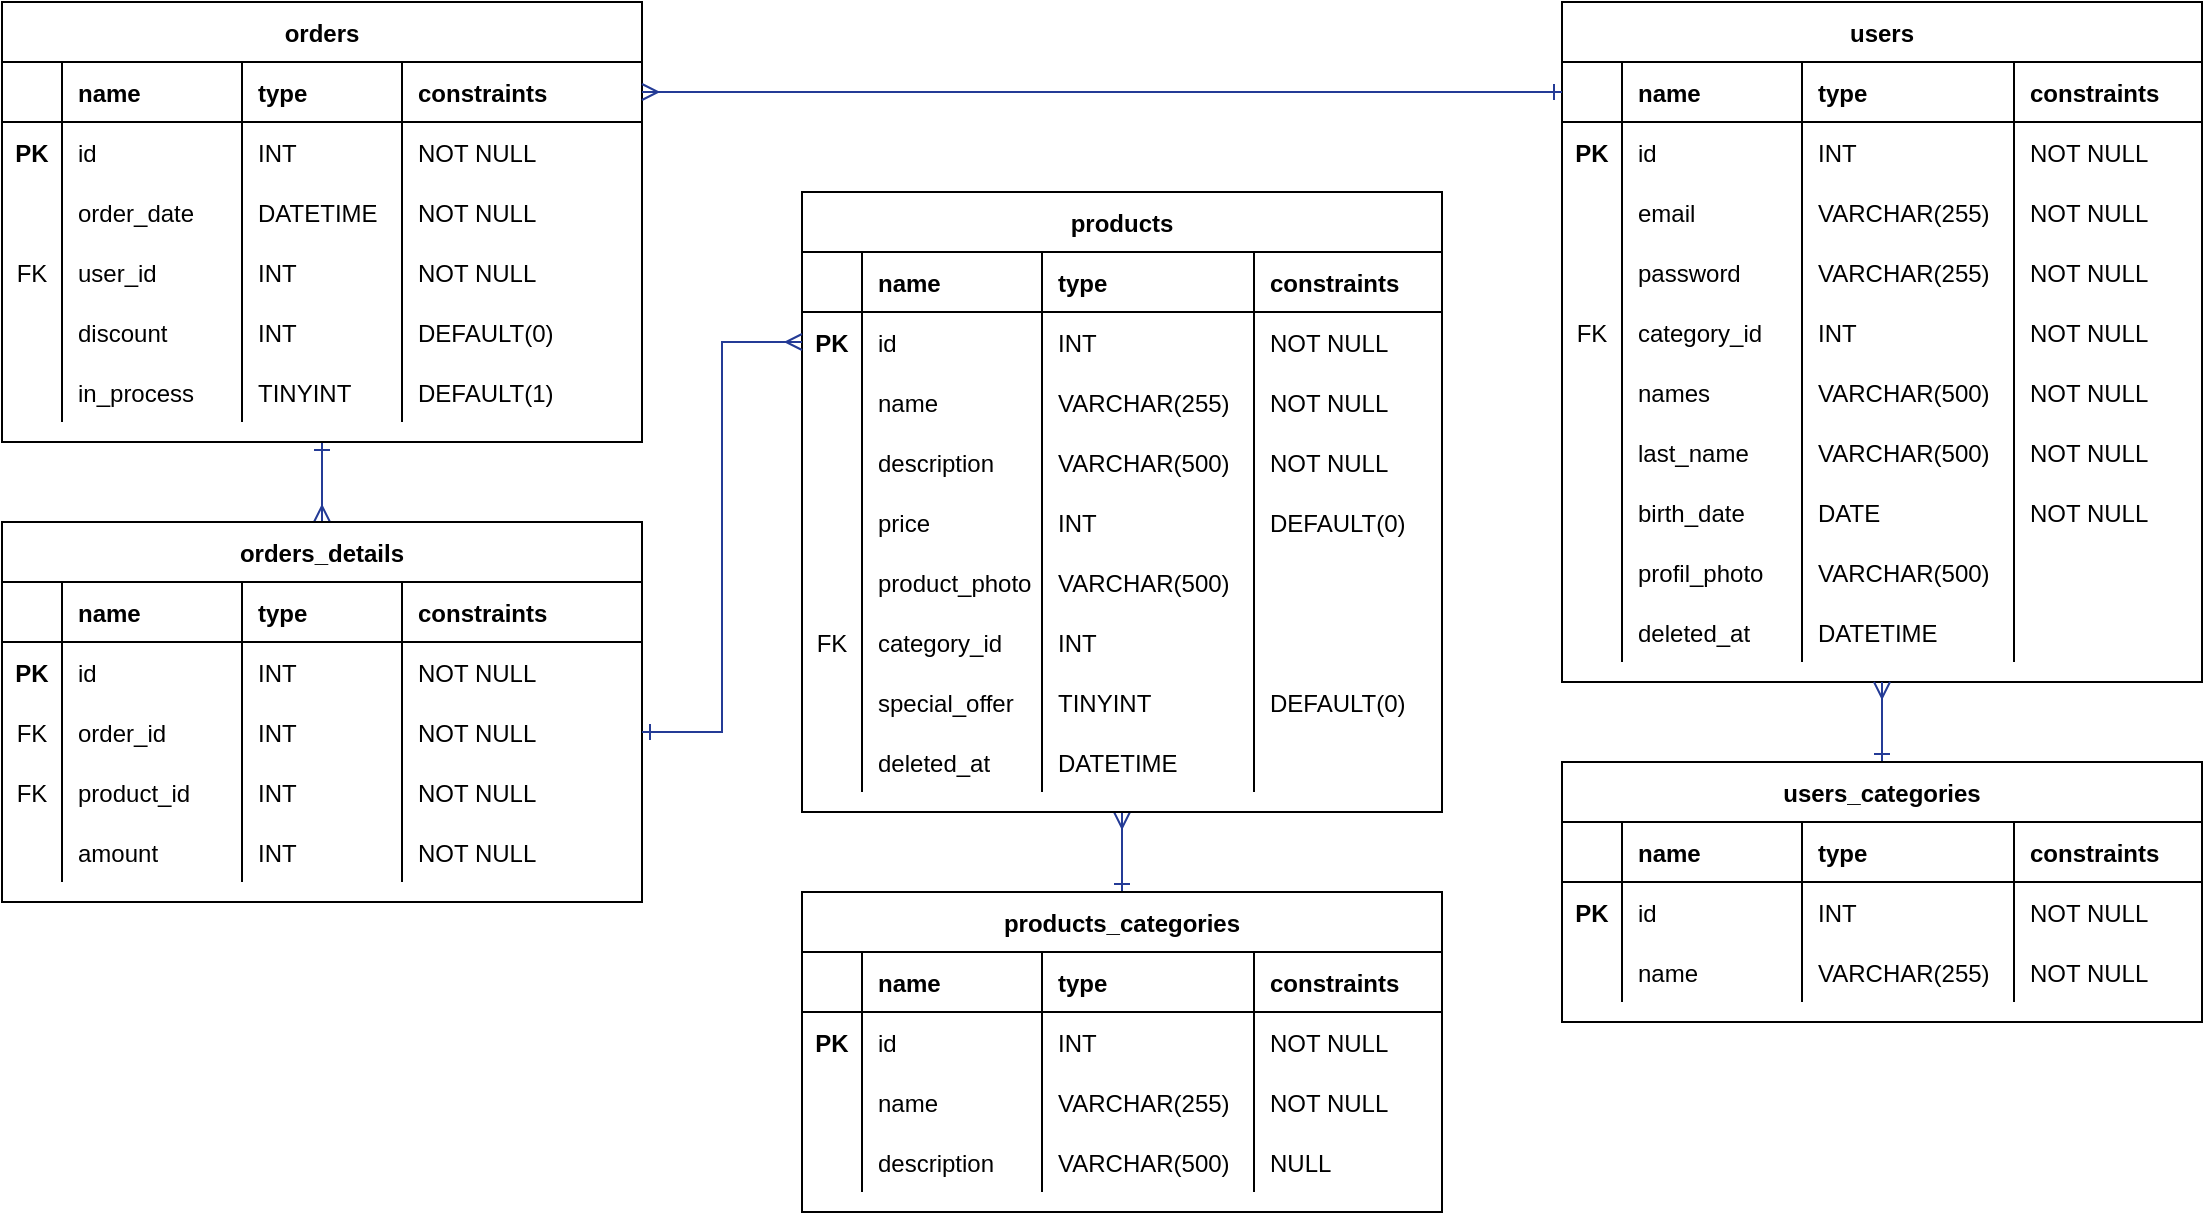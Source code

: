 <mxfile version="19.0.3" type="device"><diagram id="R2lEEEUBdFMjLlhIrx00" name="Page-1"><mxGraphModel dx="1038" dy="641" grid="1" gridSize="10" guides="1" tooltips="1" connect="1" arrows="1" fold="1" page="1" pageScale="1" pageWidth="1169" pageHeight="827" math="0" shadow="0" extFonts="Permanent Marker^https://fonts.googleapis.com/css?family=Permanent+Marker"><root><mxCell id="0"/><mxCell id="1" parent="0"/><mxCell id="c06CWA9HuTRUUM_Nnbg8-171" style="edgeStyle=orthogonalEdgeStyle;rounded=0;orthogonalLoop=1;jettySize=auto;html=1;entryX=0.5;entryY=0;entryDx=0;entryDy=0;startArrow=ERmany;startFill=0;endArrow=ERone;endFill=0;strokeColor=#243B96;" parent="1" source="C-vyLk0tnHw3VtMMgP7b-23" target="c06CWA9HuTRUUM_Nnbg8-70" edge="1"><mxGeometry relative="1" as="geometry"/></mxCell><mxCell id="C-vyLk0tnHw3VtMMgP7b-23" value="products" style="shape=table;startSize=30;container=1;collapsible=1;childLayout=tableLayout;fixedRows=1;rowLines=0;fontStyle=1;align=center;resizeLast=1;" parent="1" vertex="1"><mxGeometry x="434" y="185" width="320" height="310" as="geometry"/></mxCell><mxCell id="C-vyLk0tnHw3VtMMgP7b-24" value="" style="shape=partialRectangle;collapsible=0;dropTarget=0;pointerEvents=0;fillColor=none;points=[[0,0.5],[1,0.5]];portConstraint=eastwest;top=0;left=0;right=0;bottom=1;" parent="C-vyLk0tnHw3VtMMgP7b-23" vertex="1"><mxGeometry y="30" width="320" height="30" as="geometry"/></mxCell><mxCell id="C-vyLk0tnHw3VtMMgP7b-25" value="" style="shape=partialRectangle;overflow=hidden;connectable=0;fillColor=none;top=0;left=0;bottom=0;right=0;fontStyle=1;" parent="C-vyLk0tnHw3VtMMgP7b-24" vertex="1"><mxGeometry width="30" height="30" as="geometry"><mxRectangle width="30" height="30" as="alternateBounds"/></mxGeometry></mxCell><mxCell id="C-vyLk0tnHw3VtMMgP7b-26" value="name" style="shape=partialRectangle;overflow=hidden;connectable=0;fillColor=none;top=0;left=0;bottom=0;right=0;align=left;spacingLeft=6;fontStyle=1;" parent="C-vyLk0tnHw3VtMMgP7b-24" vertex="1"><mxGeometry x="30" width="90" height="30" as="geometry"><mxRectangle width="90" height="30" as="alternateBounds"/></mxGeometry></mxCell><mxCell id="c06CWA9HuTRUUM_Nnbg8-45" value="type" style="shape=partialRectangle;overflow=hidden;connectable=0;fillColor=none;top=0;left=0;bottom=0;right=0;align=left;spacingLeft=6;fontStyle=1;" parent="C-vyLk0tnHw3VtMMgP7b-24" vertex="1"><mxGeometry x="120" width="106" height="30" as="geometry"><mxRectangle width="106" height="30" as="alternateBounds"/></mxGeometry></mxCell><mxCell id="c06CWA9HuTRUUM_Nnbg8-61" value="constraints" style="shape=partialRectangle;overflow=hidden;connectable=0;fillColor=none;top=0;left=0;bottom=0;right=0;align=left;spacingLeft=6;fontStyle=1;" parent="C-vyLk0tnHw3VtMMgP7b-24" vertex="1"><mxGeometry x="226" width="94" height="30" as="geometry"><mxRectangle width="94" height="30" as="alternateBounds"/></mxGeometry></mxCell><mxCell id="c06CWA9HuTRUUM_Nnbg8-57" style="shape=partialRectangle;collapsible=0;dropTarget=0;pointerEvents=0;fillColor=none;points=[[0,0.5],[1,0.5]];portConstraint=eastwest;top=0;left=0;right=0;bottom=0;" parent="C-vyLk0tnHw3VtMMgP7b-23" vertex="1"><mxGeometry y="60" width="320" height="30" as="geometry"/></mxCell><mxCell id="c06CWA9HuTRUUM_Nnbg8-58" value="PK" style="shape=partialRectangle;overflow=hidden;connectable=0;fillColor=none;top=0;left=0;bottom=0;right=0;fontStyle=1" parent="c06CWA9HuTRUUM_Nnbg8-57" vertex="1"><mxGeometry width="30" height="30" as="geometry"><mxRectangle width="30" height="30" as="alternateBounds"/></mxGeometry></mxCell><mxCell id="c06CWA9HuTRUUM_Nnbg8-59" value="id" style="shape=partialRectangle;overflow=hidden;connectable=0;fillColor=none;top=0;left=0;bottom=0;right=0;align=left;spacingLeft=6;" parent="c06CWA9HuTRUUM_Nnbg8-57" vertex="1"><mxGeometry x="30" width="90" height="30" as="geometry"><mxRectangle width="90" height="30" as="alternateBounds"/></mxGeometry></mxCell><mxCell id="c06CWA9HuTRUUM_Nnbg8-60" value="INT" style="shape=partialRectangle;overflow=hidden;connectable=0;fillColor=none;top=0;left=0;bottom=0;right=0;align=left;spacingLeft=6;" parent="c06CWA9HuTRUUM_Nnbg8-57" vertex="1"><mxGeometry x="120" width="106" height="30" as="geometry"><mxRectangle width="106" height="30" as="alternateBounds"/></mxGeometry></mxCell><mxCell id="c06CWA9HuTRUUM_Nnbg8-62" value="NOT NULL" style="shape=partialRectangle;overflow=hidden;connectable=0;fillColor=none;top=0;left=0;bottom=0;right=0;align=left;spacingLeft=6;" parent="c06CWA9HuTRUUM_Nnbg8-57" vertex="1"><mxGeometry x="226" width="94" height="30" as="geometry"><mxRectangle width="94" height="30" as="alternateBounds"/></mxGeometry></mxCell><mxCell id="C-vyLk0tnHw3VtMMgP7b-27" value="" style="shape=partialRectangle;collapsible=0;dropTarget=0;pointerEvents=0;fillColor=none;points=[[0,0.5],[1,0.5]];portConstraint=eastwest;top=0;left=0;right=0;bottom=0;" parent="C-vyLk0tnHw3VtMMgP7b-23" vertex="1"><mxGeometry y="90" width="320" height="30" as="geometry"/></mxCell><mxCell id="C-vyLk0tnHw3VtMMgP7b-28" value="" style="shape=partialRectangle;overflow=hidden;connectable=0;fillColor=none;top=0;left=0;bottom=0;right=0;" parent="C-vyLk0tnHw3VtMMgP7b-27" vertex="1"><mxGeometry width="30" height="30" as="geometry"><mxRectangle width="30" height="30" as="alternateBounds"/></mxGeometry></mxCell><mxCell id="C-vyLk0tnHw3VtMMgP7b-29" value="name" style="shape=partialRectangle;overflow=hidden;connectable=0;fillColor=none;top=0;left=0;bottom=0;right=0;align=left;spacingLeft=6;" parent="C-vyLk0tnHw3VtMMgP7b-27" vertex="1"><mxGeometry x="30" width="90" height="30" as="geometry"><mxRectangle width="90" height="30" as="alternateBounds"/></mxGeometry></mxCell><mxCell id="c06CWA9HuTRUUM_Nnbg8-46" value="VARCHAR(255)" style="shape=partialRectangle;overflow=hidden;connectable=0;fillColor=none;top=0;left=0;bottom=0;right=0;align=left;spacingLeft=6;" parent="C-vyLk0tnHw3VtMMgP7b-27" vertex="1"><mxGeometry x="120" width="106" height="30" as="geometry"><mxRectangle width="106" height="30" as="alternateBounds"/></mxGeometry></mxCell><mxCell id="c06CWA9HuTRUUM_Nnbg8-63" value="NOT NULL" style="shape=partialRectangle;overflow=hidden;connectable=0;fillColor=none;top=0;left=0;bottom=0;right=0;align=left;spacingLeft=6;" parent="C-vyLk0tnHw3VtMMgP7b-27" vertex="1"><mxGeometry x="226" width="94" height="30" as="geometry"><mxRectangle width="94" height="30" as="alternateBounds"/></mxGeometry></mxCell><mxCell id="c06CWA9HuTRUUM_Nnbg8-27" style="shape=partialRectangle;collapsible=0;dropTarget=0;pointerEvents=0;fillColor=none;points=[[0,0.5],[1,0.5]];portConstraint=eastwest;top=0;left=0;right=0;bottom=0;" parent="C-vyLk0tnHw3VtMMgP7b-23" vertex="1"><mxGeometry y="120" width="320" height="30" as="geometry"/></mxCell><mxCell id="c06CWA9HuTRUUM_Nnbg8-28" style="shape=partialRectangle;overflow=hidden;connectable=0;fillColor=none;top=0;left=0;bottom=0;right=0;" parent="c06CWA9HuTRUUM_Nnbg8-27" vertex="1"><mxGeometry width="30" height="30" as="geometry"><mxRectangle width="30" height="30" as="alternateBounds"/></mxGeometry></mxCell><mxCell id="c06CWA9HuTRUUM_Nnbg8-29" value="description" style="shape=partialRectangle;overflow=hidden;connectable=0;fillColor=none;top=0;left=0;bottom=0;right=0;align=left;spacingLeft=6;" parent="c06CWA9HuTRUUM_Nnbg8-27" vertex="1"><mxGeometry x="30" width="90" height="30" as="geometry"><mxRectangle width="90" height="30" as="alternateBounds"/></mxGeometry></mxCell><mxCell id="c06CWA9HuTRUUM_Nnbg8-47" value="VARCHAR(500)" style="shape=partialRectangle;overflow=hidden;connectable=0;fillColor=none;top=0;left=0;bottom=0;right=0;align=left;spacingLeft=6;" parent="c06CWA9HuTRUUM_Nnbg8-27" vertex="1"><mxGeometry x="120" width="106" height="30" as="geometry"><mxRectangle width="106" height="30" as="alternateBounds"/></mxGeometry></mxCell><mxCell id="c06CWA9HuTRUUM_Nnbg8-64" value="NOT NULL" style="shape=partialRectangle;overflow=hidden;connectable=0;fillColor=none;top=0;left=0;bottom=0;right=0;align=left;spacingLeft=6;" parent="c06CWA9HuTRUUM_Nnbg8-27" vertex="1"><mxGeometry x="226" width="94" height="30" as="geometry"><mxRectangle width="94" height="30" as="alternateBounds"/></mxGeometry></mxCell><mxCell id="c06CWA9HuTRUUM_Nnbg8-30" style="shape=partialRectangle;collapsible=0;dropTarget=0;pointerEvents=0;fillColor=none;points=[[0,0.5],[1,0.5]];portConstraint=eastwest;top=0;left=0;right=0;bottom=0;" parent="C-vyLk0tnHw3VtMMgP7b-23" vertex="1"><mxGeometry y="150" width="320" height="30" as="geometry"/></mxCell><mxCell id="c06CWA9HuTRUUM_Nnbg8-31" style="shape=partialRectangle;overflow=hidden;connectable=0;fillColor=none;top=0;left=0;bottom=0;right=0;" parent="c06CWA9HuTRUUM_Nnbg8-30" vertex="1"><mxGeometry width="30" height="30" as="geometry"><mxRectangle width="30" height="30" as="alternateBounds"/></mxGeometry></mxCell><mxCell id="c06CWA9HuTRUUM_Nnbg8-32" value="price" style="shape=partialRectangle;overflow=hidden;connectable=0;fillColor=none;top=0;left=0;bottom=0;right=0;align=left;spacingLeft=6;" parent="c06CWA9HuTRUUM_Nnbg8-30" vertex="1"><mxGeometry x="30" width="90" height="30" as="geometry"><mxRectangle width="90" height="30" as="alternateBounds"/></mxGeometry></mxCell><mxCell id="c06CWA9HuTRUUM_Nnbg8-48" value="INT" style="shape=partialRectangle;overflow=hidden;connectable=0;fillColor=none;top=0;left=0;bottom=0;right=0;align=left;spacingLeft=6;" parent="c06CWA9HuTRUUM_Nnbg8-30" vertex="1"><mxGeometry x="120" width="106" height="30" as="geometry"><mxRectangle width="106" height="30" as="alternateBounds"/></mxGeometry></mxCell><mxCell id="c06CWA9HuTRUUM_Nnbg8-65" value="DEFAULT(0)" style="shape=partialRectangle;overflow=hidden;connectable=0;fillColor=none;top=0;left=0;bottom=0;right=0;align=left;spacingLeft=6;" parent="c06CWA9HuTRUUM_Nnbg8-30" vertex="1"><mxGeometry x="226" width="94" height="30" as="geometry"><mxRectangle width="94" height="30" as="alternateBounds"/></mxGeometry></mxCell><mxCell id="c06CWA9HuTRUUM_Nnbg8-33" style="shape=partialRectangle;collapsible=0;dropTarget=0;pointerEvents=0;fillColor=none;points=[[0,0.5],[1,0.5]];portConstraint=eastwest;top=0;left=0;right=0;bottom=0;" parent="C-vyLk0tnHw3VtMMgP7b-23" vertex="1"><mxGeometry y="180" width="320" height="30" as="geometry"/></mxCell><mxCell id="c06CWA9HuTRUUM_Nnbg8-34" style="shape=partialRectangle;overflow=hidden;connectable=0;fillColor=none;top=0;left=0;bottom=0;right=0;" parent="c06CWA9HuTRUUM_Nnbg8-33" vertex="1"><mxGeometry width="30" height="30" as="geometry"><mxRectangle width="30" height="30" as="alternateBounds"/></mxGeometry></mxCell><mxCell id="c06CWA9HuTRUUM_Nnbg8-35" value="product_photo" style="shape=partialRectangle;overflow=hidden;connectable=0;fillColor=none;top=0;left=0;bottom=0;right=0;align=left;spacingLeft=6;" parent="c06CWA9HuTRUUM_Nnbg8-33" vertex="1"><mxGeometry x="30" width="90" height="30" as="geometry"><mxRectangle width="90" height="30" as="alternateBounds"/></mxGeometry></mxCell><mxCell id="c06CWA9HuTRUUM_Nnbg8-49" value="VARCHAR(500)" style="shape=partialRectangle;overflow=hidden;connectable=0;fillColor=none;top=0;left=0;bottom=0;right=0;align=left;spacingLeft=6;" parent="c06CWA9HuTRUUM_Nnbg8-33" vertex="1"><mxGeometry x="120" width="106" height="30" as="geometry"><mxRectangle width="106" height="30" as="alternateBounds"/></mxGeometry></mxCell><mxCell id="c06CWA9HuTRUUM_Nnbg8-66" style="shape=partialRectangle;overflow=hidden;connectable=0;fillColor=none;top=0;left=0;bottom=0;right=0;align=left;spacingLeft=6;" parent="c06CWA9HuTRUUM_Nnbg8-33" vertex="1"><mxGeometry x="226" width="94" height="30" as="geometry"><mxRectangle width="94" height="30" as="alternateBounds"/></mxGeometry></mxCell><mxCell id="c06CWA9HuTRUUM_Nnbg8-36" style="shape=partialRectangle;collapsible=0;dropTarget=0;pointerEvents=0;fillColor=none;points=[[0,0.5],[1,0.5]];portConstraint=eastwest;top=0;left=0;right=0;bottom=0;" parent="C-vyLk0tnHw3VtMMgP7b-23" vertex="1"><mxGeometry y="210" width="320" height="30" as="geometry"/></mxCell><mxCell id="c06CWA9HuTRUUM_Nnbg8-37" value="FK" style="shape=partialRectangle;overflow=hidden;connectable=0;fillColor=none;top=0;left=0;bottom=0;right=0;" parent="c06CWA9HuTRUUM_Nnbg8-36" vertex="1"><mxGeometry width="30" height="30" as="geometry"><mxRectangle width="30" height="30" as="alternateBounds"/></mxGeometry></mxCell><mxCell id="c06CWA9HuTRUUM_Nnbg8-38" value="category_id" style="shape=partialRectangle;overflow=hidden;connectable=0;fillColor=none;top=0;left=0;bottom=0;right=0;align=left;spacingLeft=6;" parent="c06CWA9HuTRUUM_Nnbg8-36" vertex="1"><mxGeometry x="30" width="90" height="30" as="geometry"><mxRectangle width="90" height="30" as="alternateBounds"/></mxGeometry></mxCell><mxCell id="c06CWA9HuTRUUM_Nnbg8-50" value="INT" style="shape=partialRectangle;overflow=hidden;connectable=0;fillColor=none;top=0;left=0;bottom=0;right=0;align=left;spacingLeft=6;" parent="c06CWA9HuTRUUM_Nnbg8-36" vertex="1"><mxGeometry x="120" width="106" height="30" as="geometry"><mxRectangle width="106" height="30" as="alternateBounds"/></mxGeometry></mxCell><mxCell id="c06CWA9HuTRUUM_Nnbg8-67" style="shape=partialRectangle;overflow=hidden;connectable=0;fillColor=none;top=0;left=0;bottom=0;right=0;align=left;spacingLeft=6;" parent="c06CWA9HuTRUUM_Nnbg8-36" vertex="1"><mxGeometry x="226" width="94" height="30" as="geometry"><mxRectangle width="94" height="30" as="alternateBounds"/></mxGeometry></mxCell><mxCell id="c06CWA9HuTRUUM_Nnbg8-39" style="shape=partialRectangle;collapsible=0;dropTarget=0;pointerEvents=0;fillColor=none;points=[[0,0.5],[1,0.5]];portConstraint=eastwest;top=0;left=0;right=0;bottom=0;" parent="C-vyLk0tnHw3VtMMgP7b-23" vertex="1"><mxGeometry y="240" width="320" height="30" as="geometry"/></mxCell><mxCell id="c06CWA9HuTRUUM_Nnbg8-40" style="shape=partialRectangle;overflow=hidden;connectable=0;fillColor=none;top=0;left=0;bottom=0;right=0;" parent="c06CWA9HuTRUUM_Nnbg8-39" vertex="1"><mxGeometry width="30" height="30" as="geometry"><mxRectangle width="30" height="30" as="alternateBounds"/></mxGeometry></mxCell><mxCell id="c06CWA9HuTRUUM_Nnbg8-41" value="special_offer" style="shape=partialRectangle;overflow=hidden;connectable=0;fillColor=none;top=0;left=0;bottom=0;right=0;align=left;spacingLeft=6;" parent="c06CWA9HuTRUUM_Nnbg8-39" vertex="1"><mxGeometry x="30" width="90" height="30" as="geometry"><mxRectangle width="90" height="30" as="alternateBounds"/></mxGeometry></mxCell><mxCell id="c06CWA9HuTRUUM_Nnbg8-51" value="TINYINT" style="shape=partialRectangle;overflow=hidden;connectable=0;fillColor=none;top=0;left=0;bottom=0;right=0;align=left;spacingLeft=6;" parent="c06CWA9HuTRUUM_Nnbg8-39" vertex="1"><mxGeometry x="120" width="106" height="30" as="geometry"><mxRectangle width="106" height="30" as="alternateBounds"/></mxGeometry></mxCell><mxCell id="c06CWA9HuTRUUM_Nnbg8-68" value="DEFAULT(0)" style="shape=partialRectangle;overflow=hidden;connectable=0;fillColor=none;top=0;left=0;bottom=0;right=0;align=left;spacingLeft=6;" parent="c06CWA9HuTRUUM_Nnbg8-39" vertex="1"><mxGeometry x="226" width="94" height="30" as="geometry"><mxRectangle width="94" height="30" as="alternateBounds"/></mxGeometry></mxCell><mxCell id="c06CWA9HuTRUUM_Nnbg8-42" style="shape=partialRectangle;collapsible=0;dropTarget=0;pointerEvents=0;fillColor=none;points=[[0,0.5],[1,0.5]];portConstraint=eastwest;top=0;left=0;right=0;bottom=0;" parent="C-vyLk0tnHw3VtMMgP7b-23" vertex="1"><mxGeometry y="270" width="320" height="30" as="geometry"/></mxCell><mxCell id="c06CWA9HuTRUUM_Nnbg8-43" style="shape=partialRectangle;overflow=hidden;connectable=0;fillColor=none;top=0;left=0;bottom=0;right=0;" parent="c06CWA9HuTRUUM_Nnbg8-42" vertex="1"><mxGeometry width="30" height="30" as="geometry"><mxRectangle width="30" height="30" as="alternateBounds"/></mxGeometry></mxCell><mxCell id="c06CWA9HuTRUUM_Nnbg8-44" value="deleted_at" style="shape=partialRectangle;overflow=hidden;connectable=0;fillColor=none;top=0;left=0;bottom=0;right=0;align=left;spacingLeft=6;" parent="c06CWA9HuTRUUM_Nnbg8-42" vertex="1"><mxGeometry x="30" width="90" height="30" as="geometry"><mxRectangle width="90" height="30" as="alternateBounds"/></mxGeometry></mxCell><mxCell id="c06CWA9HuTRUUM_Nnbg8-52" value="DATETIME" style="shape=partialRectangle;overflow=hidden;connectable=0;fillColor=none;top=0;left=0;bottom=0;right=0;align=left;spacingLeft=6;" parent="c06CWA9HuTRUUM_Nnbg8-42" vertex="1"><mxGeometry x="120" width="106" height="30" as="geometry"><mxRectangle width="106" height="30" as="alternateBounds"/></mxGeometry></mxCell><mxCell id="c06CWA9HuTRUUM_Nnbg8-69" style="shape=partialRectangle;overflow=hidden;connectable=0;fillColor=none;top=0;left=0;bottom=0;right=0;align=left;spacingLeft=6;" parent="c06CWA9HuTRUUM_Nnbg8-42" vertex="1"><mxGeometry x="226" width="94" height="30" as="geometry"><mxRectangle width="94" height="30" as="alternateBounds"/></mxGeometry></mxCell><mxCell id="c06CWA9HuTRUUM_Nnbg8-70" value="products_categories" style="shape=table;startSize=30;container=1;collapsible=1;childLayout=tableLayout;fixedRows=1;rowLines=0;fontStyle=1;align=center;resizeLast=1;" parent="1" vertex="1"><mxGeometry x="434" y="535" width="320" height="160" as="geometry"/></mxCell><mxCell id="c06CWA9HuTRUUM_Nnbg8-71" value="" style="shape=partialRectangle;collapsible=0;dropTarget=0;pointerEvents=0;fillColor=none;points=[[0,0.5],[1,0.5]];portConstraint=eastwest;top=0;left=0;right=0;bottom=1;" parent="c06CWA9HuTRUUM_Nnbg8-70" vertex="1"><mxGeometry y="30" width="320" height="30" as="geometry"/></mxCell><mxCell id="c06CWA9HuTRUUM_Nnbg8-72" value="" style="shape=partialRectangle;overflow=hidden;connectable=0;fillColor=none;top=0;left=0;bottom=0;right=0;fontStyle=1;" parent="c06CWA9HuTRUUM_Nnbg8-71" vertex="1"><mxGeometry width="30" height="30" as="geometry"><mxRectangle width="30" height="30" as="alternateBounds"/></mxGeometry></mxCell><mxCell id="c06CWA9HuTRUUM_Nnbg8-73" value="name" style="shape=partialRectangle;overflow=hidden;connectable=0;fillColor=none;top=0;left=0;bottom=0;right=0;align=left;spacingLeft=6;fontStyle=1;" parent="c06CWA9HuTRUUM_Nnbg8-71" vertex="1"><mxGeometry x="30" width="90" height="30" as="geometry"><mxRectangle width="90" height="30" as="alternateBounds"/></mxGeometry></mxCell><mxCell id="c06CWA9HuTRUUM_Nnbg8-74" value="type" style="shape=partialRectangle;overflow=hidden;connectable=0;fillColor=none;top=0;left=0;bottom=0;right=0;align=left;spacingLeft=6;fontStyle=1;" parent="c06CWA9HuTRUUM_Nnbg8-71" vertex="1"><mxGeometry x="120" width="106" height="30" as="geometry"><mxRectangle width="106" height="30" as="alternateBounds"/></mxGeometry></mxCell><mxCell id="c06CWA9HuTRUUM_Nnbg8-75" value="constraints" style="shape=partialRectangle;overflow=hidden;connectable=0;fillColor=none;top=0;left=0;bottom=0;right=0;align=left;spacingLeft=6;fontStyle=1;" parent="c06CWA9HuTRUUM_Nnbg8-71" vertex="1"><mxGeometry x="226" width="94" height="30" as="geometry"><mxRectangle width="94" height="30" as="alternateBounds"/></mxGeometry></mxCell><mxCell id="c06CWA9HuTRUUM_Nnbg8-76" style="shape=partialRectangle;collapsible=0;dropTarget=0;pointerEvents=0;fillColor=none;points=[[0,0.5],[1,0.5]];portConstraint=eastwest;top=0;left=0;right=0;bottom=0;" parent="c06CWA9HuTRUUM_Nnbg8-70" vertex="1"><mxGeometry y="60" width="320" height="30" as="geometry"/></mxCell><mxCell id="c06CWA9HuTRUUM_Nnbg8-77" value="PK" style="shape=partialRectangle;overflow=hidden;connectable=0;fillColor=none;top=0;left=0;bottom=0;right=0;fontStyle=1" parent="c06CWA9HuTRUUM_Nnbg8-76" vertex="1"><mxGeometry width="30" height="30" as="geometry"><mxRectangle width="30" height="30" as="alternateBounds"/></mxGeometry></mxCell><mxCell id="c06CWA9HuTRUUM_Nnbg8-78" value="id" style="shape=partialRectangle;overflow=hidden;connectable=0;fillColor=none;top=0;left=0;bottom=0;right=0;align=left;spacingLeft=6;" parent="c06CWA9HuTRUUM_Nnbg8-76" vertex="1"><mxGeometry x="30" width="90" height="30" as="geometry"><mxRectangle width="90" height="30" as="alternateBounds"/></mxGeometry></mxCell><mxCell id="c06CWA9HuTRUUM_Nnbg8-79" value="INT" style="shape=partialRectangle;overflow=hidden;connectable=0;fillColor=none;top=0;left=0;bottom=0;right=0;align=left;spacingLeft=6;" parent="c06CWA9HuTRUUM_Nnbg8-76" vertex="1"><mxGeometry x="120" width="106" height="30" as="geometry"><mxRectangle width="106" height="30" as="alternateBounds"/></mxGeometry></mxCell><mxCell id="c06CWA9HuTRUUM_Nnbg8-80" value="NOT NULL" style="shape=partialRectangle;overflow=hidden;connectable=0;fillColor=none;top=0;left=0;bottom=0;right=0;align=left;spacingLeft=6;" parent="c06CWA9HuTRUUM_Nnbg8-76" vertex="1"><mxGeometry x="226" width="94" height="30" as="geometry"><mxRectangle width="94" height="30" as="alternateBounds"/></mxGeometry></mxCell><mxCell id="c06CWA9HuTRUUM_Nnbg8-81" value="" style="shape=partialRectangle;collapsible=0;dropTarget=0;pointerEvents=0;fillColor=none;points=[[0,0.5],[1,0.5]];portConstraint=eastwest;top=0;left=0;right=0;bottom=0;" parent="c06CWA9HuTRUUM_Nnbg8-70" vertex="1"><mxGeometry y="90" width="320" height="30" as="geometry"/></mxCell><mxCell id="c06CWA9HuTRUUM_Nnbg8-82" value="" style="shape=partialRectangle;overflow=hidden;connectable=0;fillColor=none;top=0;left=0;bottom=0;right=0;" parent="c06CWA9HuTRUUM_Nnbg8-81" vertex="1"><mxGeometry width="30" height="30" as="geometry"><mxRectangle width="30" height="30" as="alternateBounds"/></mxGeometry></mxCell><mxCell id="c06CWA9HuTRUUM_Nnbg8-83" value="name" style="shape=partialRectangle;overflow=hidden;connectable=0;fillColor=none;top=0;left=0;bottom=0;right=0;align=left;spacingLeft=6;" parent="c06CWA9HuTRUUM_Nnbg8-81" vertex="1"><mxGeometry x="30" width="90" height="30" as="geometry"><mxRectangle width="90" height="30" as="alternateBounds"/></mxGeometry></mxCell><mxCell id="c06CWA9HuTRUUM_Nnbg8-84" value="VARCHAR(255)" style="shape=partialRectangle;overflow=hidden;connectable=0;fillColor=none;top=0;left=0;bottom=0;right=0;align=left;spacingLeft=6;" parent="c06CWA9HuTRUUM_Nnbg8-81" vertex="1"><mxGeometry x="120" width="106" height="30" as="geometry"><mxRectangle width="106" height="30" as="alternateBounds"/></mxGeometry></mxCell><mxCell id="c06CWA9HuTRUUM_Nnbg8-85" value="NOT NULL" style="shape=partialRectangle;overflow=hidden;connectable=0;fillColor=none;top=0;left=0;bottom=0;right=0;align=left;spacingLeft=6;" parent="c06CWA9HuTRUUM_Nnbg8-81" vertex="1"><mxGeometry x="226" width="94" height="30" as="geometry"><mxRectangle width="94" height="30" as="alternateBounds"/></mxGeometry></mxCell><mxCell id="c06CWA9HuTRUUM_Nnbg8-86" style="shape=partialRectangle;collapsible=0;dropTarget=0;pointerEvents=0;fillColor=none;points=[[0,0.5],[1,0.5]];portConstraint=eastwest;top=0;left=0;right=0;bottom=0;" parent="c06CWA9HuTRUUM_Nnbg8-70" vertex="1"><mxGeometry y="120" width="320" height="30" as="geometry"/></mxCell><mxCell id="c06CWA9HuTRUUM_Nnbg8-87" style="shape=partialRectangle;overflow=hidden;connectable=0;fillColor=none;top=0;left=0;bottom=0;right=0;" parent="c06CWA9HuTRUUM_Nnbg8-86" vertex="1"><mxGeometry width="30" height="30" as="geometry"><mxRectangle width="30" height="30" as="alternateBounds"/></mxGeometry></mxCell><mxCell id="c06CWA9HuTRUUM_Nnbg8-88" value="description" style="shape=partialRectangle;overflow=hidden;connectable=0;fillColor=none;top=0;left=0;bottom=0;right=0;align=left;spacingLeft=6;" parent="c06CWA9HuTRUUM_Nnbg8-86" vertex="1"><mxGeometry x="30" width="90" height="30" as="geometry"><mxRectangle width="90" height="30" as="alternateBounds"/></mxGeometry></mxCell><mxCell id="c06CWA9HuTRUUM_Nnbg8-89" value="VARCHAR(500)" style="shape=partialRectangle;overflow=hidden;connectable=0;fillColor=none;top=0;left=0;bottom=0;right=0;align=left;spacingLeft=6;" parent="c06CWA9HuTRUUM_Nnbg8-86" vertex="1"><mxGeometry x="120" width="106" height="30" as="geometry"><mxRectangle width="106" height="30" as="alternateBounds"/></mxGeometry></mxCell><mxCell id="c06CWA9HuTRUUM_Nnbg8-90" value="NULL" style="shape=partialRectangle;overflow=hidden;connectable=0;fillColor=none;top=0;left=0;bottom=0;right=0;align=left;spacingLeft=6;" parent="c06CWA9HuTRUUM_Nnbg8-86" vertex="1"><mxGeometry x="226" width="94" height="30" as="geometry"><mxRectangle width="94" height="30" as="alternateBounds"/></mxGeometry></mxCell><mxCell id="c06CWA9HuTRUUM_Nnbg8-170" style="edgeStyle=orthogonalEdgeStyle;rounded=0;orthogonalLoop=1;jettySize=auto;html=1;startArrow=ERone;startFill=0;endArrow=ERmany;endFill=0;strokeColor=#243B96;" parent="1" source="c06CWA9HuTRUUM_Nnbg8-116" target="c06CWA9HuTRUUM_Nnbg8-144" edge="1"><mxGeometry relative="1" as="geometry"/></mxCell><mxCell id="c06CWA9HuTRUUM_Nnbg8-116" value="orders" style="shape=table;startSize=30;container=1;collapsible=1;childLayout=tableLayout;fixedRows=1;rowLines=0;fontStyle=1;align=center;resizeLast=1;" parent="1" vertex="1"><mxGeometry x="34" y="90" width="320" height="220" as="geometry"/></mxCell><mxCell id="c06CWA9HuTRUUM_Nnbg8-117" value="" style="shape=partialRectangle;collapsible=0;dropTarget=0;pointerEvents=0;fillColor=none;points=[[0,0.5],[1,0.5]];portConstraint=eastwest;top=0;left=0;right=0;bottom=1;" parent="c06CWA9HuTRUUM_Nnbg8-116" vertex="1"><mxGeometry y="30" width="320" height="30" as="geometry"/></mxCell><mxCell id="c06CWA9HuTRUUM_Nnbg8-118" value="" style="shape=partialRectangle;overflow=hidden;connectable=0;fillColor=none;top=0;left=0;bottom=0;right=0;fontStyle=1;" parent="c06CWA9HuTRUUM_Nnbg8-117" vertex="1"><mxGeometry width="30" height="30" as="geometry"><mxRectangle width="30" height="30" as="alternateBounds"/></mxGeometry></mxCell><mxCell id="c06CWA9HuTRUUM_Nnbg8-119" value="name" style="shape=partialRectangle;overflow=hidden;connectable=0;fillColor=none;top=0;left=0;bottom=0;right=0;align=left;spacingLeft=6;fontStyle=1;" parent="c06CWA9HuTRUUM_Nnbg8-117" vertex="1"><mxGeometry x="30" width="90" height="30" as="geometry"><mxRectangle width="90" height="30" as="alternateBounds"/></mxGeometry></mxCell><mxCell id="c06CWA9HuTRUUM_Nnbg8-120" value="type" style="shape=partialRectangle;overflow=hidden;connectable=0;fillColor=none;top=0;left=0;bottom=0;right=0;align=left;spacingLeft=6;fontStyle=1;" parent="c06CWA9HuTRUUM_Nnbg8-117" vertex="1"><mxGeometry x="120" width="80" height="30" as="geometry"><mxRectangle width="80" height="30" as="alternateBounds"/></mxGeometry></mxCell><mxCell id="c06CWA9HuTRUUM_Nnbg8-121" value="constraints" style="shape=partialRectangle;overflow=hidden;connectable=0;fillColor=none;top=0;left=0;bottom=0;right=0;align=left;spacingLeft=6;fontStyle=1;" parent="c06CWA9HuTRUUM_Nnbg8-117" vertex="1"><mxGeometry x="200" width="120" height="30" as="geometry"><mxRectangle width="120" height="30" as="alternateBounds"/></mxGeometry></mxCell><mxCell id="c06CWA9HuTRUUM_Nnbg8-122" style="shape=partialRectangle;collapsible=0;dropTarget=0;pointerEvents=0;fillColor=none;points=[[0,0.5],[1,0.5]];portConstraint=eastwest;top=0;left=0;right=0;bottom=0;" parent="c06CWA9HuTRUUM_Nnbg8-116" vertex="1"><mxGeometry y="60" width="320" height="30" as="geometry"/></mxCell><mxCell id="c06CWA9HuTRUUM_Nnbg8-123" value="PK" style="shape=partialRectangle;overflow=hidden;connectable=0;fillColor=none;top=0;left=0;bottom=0;right=0;fontStyle=1" parent="c06CWA9HuTRUUM_Nnbg8-122" vertex="1"><mxGeometry width="30" height="30" as="geometry"><mxRectangle width="30" height="30" as="alternateBounds"/></mxGeometry></mxCell><mxCell id="c06CWA9HuTRUUM_Nnbg8-124" value="id" style="shape=partialRectangle;overflow=hidden;connectable=0;fillColor=none;top=0;left=0;bottom=0;right=0;align=left;spacingLeft=6;" parent="c06CWA9HuTRUUM_Nnbg8-122" vertex="1"><mxGeometry x="30" width="90" height="30" as="geometry"><mxRectangle width="90" height="30" as="alternateBounds"/></mxGeometry></mxCell><mxCell id="c06CWA9HuTRUUM_Nnbg8-125" value="INT" style="shape=partialRectangle;overflow=hidden;connectable=0;fillColor=none;top=0;left=0;bottom=0;right=0;align=left;spacingLeft=6;" parent="c06CWA9HuTRUUM_Nnbg8-122" vertex="1"><mxGeometry x="120" width="80" height="30" as="geometry"><mxRectangle width="80" height="30" as="alternateBounds"/></mxGeometry></mxCell><mxCell id="c06CWA9HuTRUUM_Nnbg8-126" value="NOT NULL" style="shape=partialRectangle;overflow=hidden;connectable=0;fillColor=none;top=0;left=0;bottom=0;right=0;align=left;spacingLeft=6;" parent="c06CWA9HuTRUUM_Nnbg8-122" vertex="1"><mxGeometry x="200" width="120" height="30" as="geometry"><mxRectangle width="120" height="30" as="alternateBounds"/></mxGeometry></mxCell><mxCell id="c06CWA9HuTRUUM_Nnbg8-127" value="" style="shape=partialRectangle;collapsible=0;dropTarget=0;pointerEvents=0;fillColor=none;points=[[0,0.5],[1,0.5]];portConstraint=eastwest;top=0;left=0;right=0;bottom=0;" parent="c06CWA9HuTRUUM_Nnbg8-116" vertex="1"><mxGeometry y="90" width="320" height="30" as="geometry"/></mxCell><mxCell id="c06CWA9HuTRUUM_Nnbg8-128" value="" style="shape=partialRectangle;overflow=hidden;connectable=0;fillColor=none;top=0;left=0;bottom=0;right=0;" parent="c06CWA9HuTRUUM_Nnbg8-127" vertex="1"><mxGeometry width="30" height="30" as="geometry"><mxRectangle width="30" height="30" as="alternateBounds"/></mxGeometry></mxCell><mxCell id="c06CWA9HuTRUUM_Nnbg8-129" value="order_date" style="shape=partialRectangle;overflow=hidden;connectable=0;fillColor=none;top=0;left=0;bottom=0;right=0;align=left;spacingLeft=6;" parent="c06CWA9HuTRUUM_Nnbg8-127" vertex="1"><mxGeometry x="30" width="90" height="30" as="geometry"><mxRectangle width="90" height="30" as="alternateBounds"/></mxGeometry></mxCell><mxCell id="c06CWA9HuTRUUM_Nnbg8-130" value="DATETIME" style="shape=partialRectangle;overflow=hidden;connectable=0;fillColor=none;top=0;left=0;bottom=0;right=0;align=left;spacingLeft=6;" parent="c06CWA9HuTRUUM_Nnbg8-127" vertex="1"><mxGeometry x="120" width="80" height="30" as="geometry"><mxRectangle width="80" height="30" as="alternateBounds"/></mxGeometry></mxCell><mxCell id="c06CWA9HuTRUUM_Nnbg8-131" value="NOT NULL" style="shape=partialRectangle;overflow=hidden;connectable=0;fillColor=none;top=0;left=0;bottom=0;right=0;align=left;spacingLeft=6;" parent="c06CWA9HuTRUUM_Nnbg8-127" vertex="1"><mxGeometry x="200" width="120" height="30" as="geometry"><mxRectangle width="120" height="30" as="alternateBounds"/></mxGeometry></mxCell><mxCell id="c06CWA9HuTRUUM_Nnbg8-132" style="shape=partialRectangle;collapsible=0;dropTarget=0;pointerEvents=0;fillColor=none;points=[[0,0.5],[1,0.5]];portConstraint=eastwest;top=0;left=0;right=0;bottom=0;" parent="c06CWA9HuTRUUM_Nnbg8-116" vertex="1"><mxGeometry y="120" width="320" height="30" as="geometry"/></mxCell><mxCell id="c06CWA9HuTRUUM_Nnbg8-133" value="FK" style="shape=partialRectangle;overflow=hidden;connectable=0;fillColor=none;top=0;left=0;bottom=0;right=0;" parent="c06CWA9HuTRUUM_Nnbg8-132" vertex="1"><mxGeometry width="30" height="30" as="geometry"><mxRectangle width="30" height="30" as="alternateBounds"/></mxGeometry></mxCell><mxCell id="c06CWA9HuTRUUM_Nnbg8-134" value="user_id" style="shape=partialRectangle;overflow=hidden;connectable=0;fillColor=none;top=0;left=0;bottom=0;right=0;align=left;spacingLeft=6;" parent="c06CWA9HuTRUUM_Nnbg8-132" vertex="1"><mxGeometry x="30" width="90" height="30" as="geometry"><mxRectangle width="90" height="30" as="alternateBounds"/></mxGeometry></mxCell><mxCell id="c06CWA9HuTRUUM_Nnbg8-135" value="INT" style="shape=partialRectangle;overflow=hidden;connectable=0;fillColor=none;top=0;left=0;bottom=0;right=0;align=left;spacingLeft=6;" parent="c06CWA9HuTRUUM_Nnbg8-132" vertex="1"><mxGeometry x="120" width="80" height="30" as="geometry"><mxRectangle width="80" height="30" as="alternateBounds"/></mxGeometry></mxCell><mxCell id="c06CWA9HuTRUUM_Nnbg8-136" value="NOT NULL" style="shape=partialRectangle;overflow=hidden;connectable=0;fillColor=none;top=0;left=0;bottom=0;right=0;align=left;spacingLeft=6;" parent="c06CWA9HuTRUUM_Nnbg8-132" vertex="1"><mxGeometry x="200" width="120" height="30" as="geometry"><mxRectangle width="120" height="30" as="alternateBounds"/></mxGeometry></mxCell><mxCell id="c06CWA9HuTRUUM_Nnbg8-139" style="shape=partialRectangle;collapsible=0;dropTarget=0;pointerEvents=0;fillColor=none;points=[[0,0.5],[1,0.5]];portConstraint=eastwest;top=0;left=0;right=0;bottom=0;" parent="c06CWA9HuTRUUM_Nnbg8-116" vertex="1"><mxGeometry y="150" width="320" height="30" as="geometry"/></mxCell><mxCell id="c06CWA9HuTRUUM_Nnbg8-140" style="shape=partialRectangle;overflow=hidden;connectable=0;fillColor=none;top=0;left=0;bottom=0;right=0;" parent="c06CWA9HuTRUUM_Nnbg8-139" vertex="1"><mxGeometry width="30" height="30" as="geometry"><mxRectangle width="30" height="30" as="alternateBounds"/></mxGeometry></mxCell><mxCell id="c06CWA9HuTRUUM_Nnbg8-141" value="discount" style="shape=partialRectangle;overflow=hidden;connectable=0;fillColor=none;top=0;left=0;bottom=0;right=0;align=left;spacingLeft=6;" parent="c06CWA9HuTRUUM_Nnbg8-139" vertex="1"><mxGeometry x="30" width="90" height="30" as="geometry"><mxRectangle width="90" height="30" as="alternateBounds"/></mxGeometry></mxCell><mxCell id="c06CWA9HuTRUUM_Nnbg8-142" value="INT" style="shape=partialRectangle;overflow=hidden;connectable=0;fillColor=none;top=0;left=0;bottom=0;right=0;align=left;spacingLeft=6;" parent="c06CWA9HuTRUUM_Nnbg8-139" vertex="1"><mxGeometry x="120" width="80" height="30" as="geometry"><mxRectangle width="80" height="30" as="alternateBounds"/></mxGeometry></mxCell><mxCell id="c06CWA9HuTRUUM_Nnbg8-143" value="DEFAULT(0)" style="shape=partialRectangle;overflow=hidden;connectable=0;fillColor=none;top=0;left=0;bottom=0;right=0;align=left;spacingLeft=6;" parent="c06CWA9HuTRUUM_Nnbg8-139" vertex="1"><mxGeometry x="200" width="120" height="30" as="geometry"><mxRectangle width="120" height="30" as="alternateBounds"/></mxGeometry></mxCell><mxCell id="c06CWA9HuTRUUM_Nnbg8-174" style="shape=partialRectangle;collapsible=0;dropTarget=0;pointerEvents=0;fillColor=none;points=[[0,0.5],[1,0.5]];portConstraint=eastwest;top=0;left=0;right=0;bottom=0;" parent="c06CWA9HuTRUUM_Nnbg8-116" vertex="1"><mxGeometry y="180" width="320" height="30" as="geometry"/></mxCell><mxCell id="c06CWA9HuTRUUM_Nnbg8-175" style="shape=partialRectangle;overflow=hidden;connectable=0;fillColor=none;top=0;left=0;bottom=0;right=0;" parent="c06CWA9HuTRUUM_Nnbg8-174" vertex="1"><mxGeometry width="30" height="30" as="geometry"><mxRectangle width="30" height="30" as="alternateBounds"/></mxGeometry></mxCell><mxCell id="c06CWA9HuTRUUM_Nnbg8-176" value="in_process" style="shape=partialRectangle;overflow=hidden;connectable=0;fillColor=none;top=0;left=0;bottom=0;right=0;align=left;spacingLeft=6;" parent="c06CWA9HuTRUUM_Nnbg8-174" vertex="1"><mxGeometry x="30" width="90" height="30" as="geometry"><mxRectangle width="90" height="30" as="alternateBounds"/></mxGeometry></mxCell><mxCell id="c06CWA9HuTRUUM_Nnbg8-177" value="TINYINT" style="shape=partialRectangle;overflow=hidden;connectable=0;fillColor=none;top=0;left=0;bottom=0;right=0;align=left;spacingLeft=6;" parent="c06CWA9HuTRUUM_Nnbg8-174" vertex="1"><mxGeometry x="120" width="80" height="30" as="geometry"><mxRectangle width="80" height="30" as="alternateBounds"/></mxGeometry></mxCell><mxCell id="c06CWA9HuTRUUM_Nnbg8-178" value="DEFAULT(1)" style="shape=partialRectangle;overflow=hidden;connectable=0;fillColor=none;top=0;left=0;bottom=0;right=0;align=left;spacingLeft=6;" parent="c06CWA9HuTRUUM_Nnbg8-174" vertex="1"><mxGeometry x="200" width="120" height="30" as="geometry"><mxRectangle width="120" height="30" as="alternateBounds"/></mxGeometry></mxCell><mxCell id="c06CWA9HuTRUUM_Nnbg8-144" value="orders_details" style="shape=table;startSize=30;container=1;collapsible=1;childLayout=tableLayout;fixedRows=1;rowLines=0;fontStyle=1;align=center;resizeLast=1;" parent="1" vertex="1"><mxGeometry x="34" y="350" width="320" height="190" as="geometry"/></mxCell><mxCell id="c06CWA9HuTRUUM_Nnbg8-145" value="" style="shape=partialRectangle;collapsible=0;dropTarget=0;pointerEvents=0;fillColor=none;points=[[0,0.5],[1,0.5]];portConstraint=eastwest;top=0;left=0;right=0;bottom=1;" parent="c06CWA9HuTRUUM_Nnbg8-144" vertex="1"><mxGeometry y="30" width="320" height="30" as="geometry"/></mxCell><mxCell id="c06CWA9HuTRUUM_Nnbg8-146" value="" style="shape=partialRectangle;overflow=hidden;connectable=0;fillColor=none;top=0;left=0;bottom=0;right=0;fontStyle=1;" parent="c06CWA9HuTRUUM_Nnbg8-145" vertex="1"><mxGeometry width="30" height="30" as="geometry"><mxRectangle width="30" height="30" as="alternateBounds"/></mxGeometry></mxCell><mxCell id="c06CWA9HuTRUUM_Nnbg8-147" value="name" style="shape=partialRectangle;overflow=hidden;connectable=0;fillColor=none;top=0;left=0;bottom=0;right=0;align=left;spacingLeft=6;fontStyle=1;" parent="c06CWA9HuTRUUM_Nnbg8-145" vertex="1"><mxGeometry x="30" width="90" height="30" as="geometry"><mxRectangle width="90" height="30" as="alternateBounds"/></mxGeometry></mxCell><mxCell id="c06CWA9HuTRUUM_Nnbg8-148" value="type" style="shape=partialRectangle;overflow=hidden;connectable=0;fillColor=none;top=0;left=0;bottom=0;right=0;align=left;spacingLeft=6;fontStyle=1;" parent="c06CWA9HuTRUUM_Nnbg8-145" vertex="1"><mxGeometry x="120" width="80" height="30" as="geometry"><mxRectangle width="80" height="30" as="alternateBounds"/></mxGeometry></mxCell><mxCell id="c06CWA9HuTRUUM_Nnbg8-149" value="constraints" style="shape=partialRectangle;overflow=hidden;connectable=0;fillColor=none;top=0;left=0;bottom=0;right=0;align=left;spacingLeft=6;fontStyle=1;" parent="c06CWA9HuTRUUM_Nnbg8-145" vertex="1"><mxGeometry x="200" width="120" height="30" as="geometry"><mxRectangle width="120" height="30" as="alternateBounds"/></mxGeometry></mxCell><mxCell id="c06CWA9HuTRUUM_Nnbg8-150" style="shape=partialRectangle;collapsible=0;dropTarget=0;pointerEvents=0;fillColor=none;points=[[0,0.5],[1,0.5]];portConstraint=eastwest;top=0;left=0;right=0;bottom=0;" parent="c06CWA9HuTRUUM_Nnbg8-144" vertex="1"><mxGeometry y="60" width="320" height="30" as="geometry"/></mxCell><mxCell id="c06CWA9HuTRUUM_Nnbg8-151" value="PK" style="shape=partialRectangle;overflow=hidden;connectable=0;fillColor=none;top=0;left=0;bottom=0;right=0;fontStyle=1" parent="c06CWA9HuTRUUM_Nnbg8-150" vertex="1"><mxGeometry width="30" height="30" as="geometry"><mxRectangle width="30" height="30" as="alternateBounds"/></mxGeometry></mxCell><mxCell id="c06CWA9HuTRUUM_Nnbg8-152" value="id" style="shape=partialRectangle;overflow=hidden;connectable=0;fillColor=none;top=0;left=0;bottom=0;right=0;align=left;spacingLeft=6;" parent="c06CWA9HuTRUUM_Nnbg8-150" vertex="1"><mxGeometry x="30" width="90" height="30" as="geometry"><mxRectangle width="90" height="30" as="alternateBounds"/></mxGeometry></mxCell><mxCell id="c06CWA9HuTRUUM_Nnbg8-153" value="INT" style="shape=partialRectangle;overflow=hidden;connectable=0;fillColor=none;top=0;left=0;bottom=0;right=0;align=left;spacingLeft=6;" parent="c06CWA9HuTRUUM_Nnbg8-150" vertex="1"><mxGeometry x="120" width="80" height="30" as="geometry"><mxRectangle width="80" height="30" as="alternateBounds"/></mxGeometry></mxCell><mxCell id="c06CWA9HuTRUUM_Nnbg8-154" value="NOT NULL" style="shape=partialRectangle;overflow=hidden;connectable=0;fillColor=none;top=0;left=0;bottom=0;right=0;align=left;spacingLeft=6;" parent="c06CWA9HuTRUUM_Nnbg8-150" vertex="1"><mxGeometry x="200" width="120" height="30" as="geometry"><mxRectangle width="120" height="30" as="alternateBounds"/></mxGeometry></mxCell><mxCell id="c06CWA9HuTRUUM_Nnbg8-155" value="" style="shape=partialRectangle;collapsible=0;dropTarget=0;pointerEvents=0;fillColor=none;points=[[0,0.5],[1,0.5]];portConstraint=eastwest;top=0;left=0;right=0;bottom=0;" parent="c06CWA9HuTRUUM_Nnbg8-144" vertex="1"><mxGeometry y="90" width="320" height="30" as="geometry"/></mxCell><mxCell id="c06CWA9HuTRUUM_Nnbg8-156" value="FK" style="shape=partialRectangle;overflow=hidden;connectable=0;fillColor=none;top=0;left=0;bottom=0;right=0;" parent="c06CWA9HuTRUUM_Nnbg8-155" vertex="1"><mxGeometry width="30" height="30" as="geometry"><mxRectangle width="30" height="30" as="alternateBounds"/></mxGeometry></mxCell><mxCell id="c06CWA9HuTRUUM_Nnbg8-157" value="order_id" style="shape=partialRectangle;overflow=hidden;connectable=0;fillColor=none;top=0;left=0;bottom=0;right=0;align=left;spacingLeft=6;" parent="c06CWA9HuTRUUM_Nnbg8-155" vertex="1"><mxGeometry x="30" width="90" height="30" as="geometry"><mxRectangle width="90" height="30" as="alternateBounds"/></mxGeometry></mxCell><mxCell id="c06CWA9HuTRUUM_Nnbg8-158" value="INT" style="shape=partialRectangle;overflow=hidden;connectable=0;fillColor=none;top=0;left=0;bottom=0;right=0;align=left;spacingLeft=6;" parent="c06CWA9HuTRUUM_Nnbg8-155" vertex="1"><mxGeometry x="120" width="80" height="30" as="geometry"><mxRectangle width="80" height="30" as="alternateBounds"/></mxGeometry></mxCell><mxCell id="c06CWA9HuTRUUM_Nnbg8-159" value="NOT NULL" style="shape=partialRectangle;overflow=hidden;connectable=0;fillColor=none;top=0;left=0;bottom=0;right=0;align=left;spacingLeft=6;" parent="c06CWA9HuTRUUM_Nnbg8-155" vertex="1"><mxGeometry x="200" width="120" height="30" as="geometry"><mxRectangle width="120" height="30" as="alternateBounds"/></mxGeometry></mxCell><mxCell id="c06CWA9HuTRUUM_Nnbg8-160" style="shape=partialRectangle;collapsible=0;dropTarget=0;pointerEvents=0;fillColor=none;points=[[0,0.5],[1,0.5]];portConstraint=eastwest;top=0;left=0;right=0;bottom=0;" parent="c06CWA9HuTRUUM_Nnbg8-144" vertex="1"><mxGeometry y="120" width="320" height="30" as="geometry"/></mxCell><mxCell id="c06CWA9HuTRUUM_Nnbg8-161" value="FK" style="shape=partialRectangle;overflow=hidden;connectable=0;fillColor=none;top=0;left=0;bottom=0;right=0;" parent="c06CWA9HuTRUUM_Nnbg8-160" vertex="1"><mxGeometry width="30" height="30" as="geometry"><mxRectangle width="30" height="30" as="alternateBounds"/></mxGeometry></mxCell><mxCell id="c06CWA9HuTRUUM_Nnbg8-162" value="product_id" style="shape=partialRectangle;overflow=hidden;connectable=0;fillColor=none;top=0;left=0;bottom=0;right=0;align=left;spacingLeft=6;" parent="c06CWA9HuTRUUM_Nnbg8-160" vertex="1"><mxGeometry x="30" width="90" height="30" as="geometry"><mxRectangle width="90" height="30" as="alternateBounds"/></mxGeometry></mxCell><mxCell id="c06CWA9HuTRUUM_Nnbg8-163" value="INT" style="shape=partialRectangle;overflow=hidden;connectable=0;fillColor=none;top=0;left=0;bottom=0;right=0;align=left;spacingLeft=6;" parent="c06CWA9HuTRUUM_Nnbg8-160" vertex="1"><mxGeometry x="120" width="80" height="30" as="geometry"><mxRectangle width="80" height="30" as="alternateBounds"/></mxGeometry></mxCell><mxCell id="c06CWA9HuTRUUM_Nnbg8-164" value="NOT NULL" style="shape=partialRectangle;overflow=hidden;connectable=0;fillColor=none;top=0;left=0;bottom=0;right=0;align=left;spacingLeft=6;" parent="c06CWA9HuTRUUM_Nnbg8-160" vertex="1"><mxGeometry x="200" width="120" height="30" as="geometry"><mxRectangle width="120" height="30" as="alternateBounds"/></mxGeometry></mxCell><mxCell id="c06CWA9HuTRUUM_Nnbg8-165" style="shape=partialRectangle;collapsible=0;dropTarget=0;pointerEvents=0;fillColor=none;points=[[0,0.5],[1,0.5]];portConstraint=eastwest;top=0;left=0;right=0;bottom=0;" parent="c06CWA9HuTRUUM_Nnbg8-144" vertex="1"><mxGeometry y="150" width="320" height="30" as="geometry"/></mxCell><mxCell id="c06CWA9HuTRUUM_Nnbg8-166" style="shape=partialRectangle;overflow=hidden;connectable=0;fillColor=none;top=0;left=0;bottom=0;right=0;" parent="c06CWA9HuTRUUM_Nnbg8-165" vertex="1"><mxGeometry width="30" height="30" as="geometry"><mxRectangle width="30" height="30" as="alternateBounds"/></mxGeometry></mxCell><mxCell id="c06CWA9HuTRUUM_Nnbg8-167" value="amount" style="shape=partialRectangle;overflow=hidden;connectable=0;fillColor=none;top=0;left=0;bottom=0;right=0;align=left;spacingLeft=6;" parent="c06CWA9HuTRUUM_Nnbg8-165" vertex="1"><mxGeometry x="30" width="90" height="30" as="geometry"><mxRectangle width="90" height="30" as="alternateBounds"/></mxGeometry></mxCell><mxCell id="c06CWA9HuTRUUM_Nnbg8-168" value="INT" style="shape=partialRectangle;overflow=hidden;connectable=0;fillColor=none;top=0;left=0;bottom=0;right=0;align=left;spacingLeft=6;" parent="c06CWA9HuTRUUM_Nnbg8-165" vertex="1"><mxGeometry x="120" width="80" height="30" as="geometry"><mxRectangle width="80" height="30" as="alternateBounds"/></mxGeometry></mxCell><mxCell id="c06CWA9HuTRUUM_Nnbg8-169" value="NOT NULL" style="shape=partialRectangle;overflow=hidden;connectable=0;fillColor=none;top=0;left=0;bottom=0;right=0;align=left;spacingLeft=6;" parent="c06CWA9HuTRUUM_Nnbg8-165" vertex="1"><mxGeometry x="200" width="120" height="30" as="geometry"><mxRectangle width="120" height="30" as="alternateBounds"/></mxGeometry></mxCell><mxCell id="c06CWA9HuTRUUM_Nnbg8-172" style="edgeStyle=orthogonalEdgeStyle;rounded=0;orthogonalLoop=1;jettySize=auto;html=1;startArrow=ERone;startFill=0;endArrow=ERmany;endFill=0;strokeColor=#243B96;" parent="1" source="c06CWA9HuTRUUM_Nnbg8-155" target="c06CWA9HuTRUUM_Nnbg8-57" edge="1"><mxGeometry relative="1" as="geometry"/></mxCell><mxCell id="c06CWA9HuTRUUM_Nnbg8-179" value="users" style="shape=table;startSize=30;container=1;collapsible=1;childLayout=tableLayout;fixedRows=1;rowLines=0;fontStyle=1;align=center;resizeLast=1;" parent="1" vertex="1"><mxGeometry x="814" y="90" width="320" height="340" as="geometry"/></mxCell><mxCell id="c06CWA9HuTRUUM_Nnbg8-180" value="" style="shape=partialRectangle;collapsible=0;dropTarget=0;pointerEvents=0;fillColor=none;points=[[0,0.5],[1,0.5]];portConstraint=eastwest;top=0;left=0;right=0;bottom=1;" parent="c06CWA9HuTRUUM_Nnbg8-179" vertex="1"><mxGeometry y="30" width="320" height="30" as="geometry"/></mxCell><mxCell id="c06CWA9HuTRUUM_Nnbg8-181" value="" style="shape=partialRectangle;overflow=hidden;connectable=0;fillColor=none;top=0;left=0;bottom=0;right=0;fontStyle=1;" parent="c06CWA9HuTRUUM_Nnbg8-180" vertex="1"><mxGeometry width="30" height="30" as="geometry"><mxRectangle width="30" height="30" as="alternateBounds"/></mxGeometry></mxCell><mxCell id="c06CWA9HuTRUUM_Nnbg8-182" value="name" style="shape=partialRectangle;overflow=hidden;connectable=0;fillColor=none;top=0;left=0;bottom=0;right=0;align=left;spacingLeft=6;fontStyle=1;" parent="c06CWA9HuTRUUM_Nnbg8-180" vertex="1"><mxGeometry x="30" width="90" height="30" as="geometry"><mxRectangle width="90" height="30" as="alternateBounds"/></mxGeometry></mxCell><mxCell id="c06CWA9HuTRUUM_Nnbg8-183" value="type" style="shape=partialRectangle;overflow=hidden;connectable=0;fillColor=none;top=0;left=0;bottom=0;right=0;align=left;spacingLeft=6;fontStyle=1;" parent="c06CWA9HuTRUUM_Nnbg8-180" vertex="1"><mxGeometry x="120" width="106" height="30" as="geometry"><mxRectangle width="106" height="30" as="alternateBounds"/></mxGeometry></mxCell><mxCell id="c06CWA9HuTRUUM_Nnbg8-184" value="constraints" style="shape=partialRectangle;overflow=hidden;connectable=0;fillColor=none;top=0;left=0;bottom=0;right=0;align=left;spacingLeft=6;fontStyle=1;" parent="c06CWA9HuTRUUM_Nnbg8-180" vertex="1"><mxGeometry x="226" width="94" height="30" as="geometry"><mxRectangle width="94" height="30" as="alternateBounds"/></mxGeometry></mxCell><mxCell id="c06CWA9HuTRUUM_Nnbg8-185" style="shape=partialRectangle;collapsible=0;dropTarget=0;pointerEvents=0;fillColor=none;points=[[0,0.5],[1,0.5]];portConstraint=eastwest;top=0;left=0;right=0;bottom=0;" parent="c06CWA9HuTRUUM_Nnbg8-179" vertex="1"><mxGeometry y="60" width="320" height="30" as="geometry"/></mxCell><mxCell id="c06CWA9HuTRUUM_Nnbg8-186" value="PK" style="shape=partialRectangle;overflow=hidden;connectable=0;fillColor=none;top=0;left=0;bottom=0;right=0;fontStyle=1" parent="c06CWA9HuTRUUM_Nnbg8-185" vertex="1"><mxGeometry width="30" height="30" as="geometry"><mxRectangle width="30" height="30" as="alternateBounds"/></mxGeometry></mxCell><mxCell id="c06CWA9HuTRUUM_Nnbg8-187" value="id" style="shape=partialRectangle;overflow=hidden;connectable=0;fillColor=none;top=0;left=0;bottom=0;right=0;align=left;spacingLeft=6;" parent="c06CWA9HuTRUUM_Nnbg8-185" vertex="1"><mxGeometry x="30" width="90" height="30" as="geometry"><mxRectangle width="90" height="30" as="alternateBounds"/></mxGeometry></mxCell><mxCell id="c06CWA9HuTRUUM_Nnbg8-188" value="INT" style="shape=partialRectangle;overflow=hidden;connectable=0;fillColor=none;top=0;left=0;bottom=0;right=0;align=left;spacingLeft=6;" parent="c06CWA9HuTRUUM_Nnbg8-185" vertex="1"><mxGeometry x="120" width="106" height="30" as="geometry"><mxRectangle width="106" height="30" as="alternateBounds"/></mxGeometry></mxCell><mxCell id="c06CWA9HuTRUUM_Nnbg8-189" value="NOT NULL" style="shape=partialRectangle;overflow=hidden;connectable=0;fillColor=none;top=0;left=0;bottom=0;right=0;align=left;spacingLeft=6;" parent="c06CWA9HuTRUUM_Nnbg8-185" vertex="1"><mxGeometry x="226" width="94" height="30" as="geometry"><mxRectangle width="94" height="30" as="alternateBounds"/></mxGeometry></mxCell><mxCell id="c06CWA9HuTRUUM_Nnbg8-190" value="" style="shape=partialRectangle;collapsible=0;dropTarget=0;pointerEvents=0;fillColor=none;points=[[0,0.5],[1,0.5]];portConstraint=eastwest;top=0;left=0;right=0;bottom=0;" parent="c06CWA9HuTRUUM_Nnbg8-179" vertex="1"><mxGeometry y="90" width="320" height="30" as="geometry"/></mxCell><mxCell id="c06CWA9HuTRUUM_Nnbg8-191" value="" style="shape=partialRectangle;overflow=hidden;connectable=0;fillColor=none;top=0;left=0;bottom=0;right=0;" parent="c06CWA9HuTRUUM_Nnbg8-190" vertex="1"><mxGeometry width="30" height="30" as="geometry"><mxRectangle width="30" height="30" as="alternateBounds"/></mxGeometry></mxCell><mxCell id="c06CWA9HuTRUUM_Nnbg8-192" value="email" style="shape=partialRectangle;overflow=hidden;connectable=0;fillColor=none;top=0;left=0;bottom=0;right=0;align=left;spacingLeft=6;" parent="c06CWA9HuTRUUM_Nnbg8-190" vertex="1"><mxGeometry x="30" width="90" height="30" as="geometry"><mxRectangle width="90" height="30" as="alternateBounds"/></mxGeometry></mxCell><mxCell id="c06CWA9HuTRUUM_Nnbg8-193" value="VARCHAR(255)" style="shape=partialRectangle;overflow=hidden;connectable=0;fillColor=none;top=0;left=0;bottom=0;right=0;align=left;spacingLeft=6;" parent="c06CWA9HuTRUUM_Nnbg8-190" vertex="1"><mxGeometry x="120" width="106" height="30" as="geometry"><mxRectangle width="106" height="30" as="alternateBounds"/></mxGeometry></mxCell><mxCell id="c06CWA9HuTRUUM_Nnbg8-194" value="NOT NULL" style="shape=partialRectangle;overflow=hidden;connectable=0;fillColor=none;top=0;left=0;bottom=0;right=0;align=left;spacingLeft=6;" parent="c06CWA9HuTRUUM_Nnbg8-190" vertex="1"><mxGeometry x="226" width="94" height="30" as="geometry"><mxRectangle width="94" height="30" as="alternateBounds"/></mxGeometry></mxCell><mxCell id="c06CWA9HuTRUUM_Nnbg8-195" style="shape=partialRectangle;collapsible=0;dropTarget=0;pointerEvents=0;fillColor=none;points=[[0,0.5],[1,0.5]];portConstraint=eastwest;top=0;left=0;right=0;bottom=0;" parent="c06CWA9HuTRUUM_Nnbg8-179" vertex="1"><mxGeometry y="120" width="320" height="30" as="geometry"/></mxCell><mxCell id="c06CWA9HuTRUUM_Nnbg8-196" style="shape=partialRectangle;overflow=hidden;connectable=0;fillColor=none;top=0;left=0;bottom=0;right=0;" parent="c06CWA9HuTRUUM_Nnbg8-195" vertex="1"><mxGeometry width="30" height="30" as="geometry"><mxRectangle width="30" height="30" as="alternateBounds"/></mxGeometry></mxCell><mxCell id="c06CWA9HuTRUUM_Nnbg8-197" value="password" style="shape=partialRectangle;overflow=hidden;connectable=0;fillColor=none;top=0;left=0;bottom=0;right=0;align=left;spacingLeft=6;" parent="c06CWA9HuTRUUM_Nnbg8-195" vertex="1"><mxGeometry x="30" width="90" height="30" as="geometry"><mxRectangle width="90" height="30" as="alternateBounds"/></mxGeometry></mxCell><mxCell id="c06CWA9HuTRUUM_Nnbg8-198" value="VARCHAR(255)" style="shape=partialRectangle;overflow=hidden;connectable=0;fillColor=none;top=0;left=0;bottom=0;right=0;align=left;spacingLeft=6;" parent="c06CWA9HuTRUUM_Nnbg8-195" vertex="1"><mxGeometry x="120" width="106" height="30" as="geometry"><mxRectangle width="106" height="30" as="alternateBounds"/></mxGeometry></mxCell><mxCell id="c06CWA9HuTRUUM_Nnbg8-199" value="NOT NULL" style="shape=partialRectangle;overflow=hidden;connectable=0;fillColor=none;top=0;left=0;bottom=0;right=0;align=left;spacingLeft=6;" parent="c06CWA9HuTRUUM_Nnbg8-195" vertex="1"><mxGeometry x="226" width="94" height="30" as="geometry"><mxRectangle width="94" height="30" as="alternateBounds"/></mxGeometry></mxCell><mxCell id="c06CWA9HuTRUUM_Nnbg8-200" style="shape=partialRectangle;collapsible=0;dropTarget=0;pointerEvents=0;fillColor=none;points=[[0,0.5],[1,0.5]];portConstraint=eastwest;top=0;left=0;right=0;bottom=0;" parent="c06CWA9HuTRUUM_Nnbg8-179" vertex="1"><mxGeometry y="150" width="320" height="30" as="geometry"/></mxCell><mxCell id="c06CWA9HuTRUUM_Nnbg8-201" value="FK" style="shape=partialRectangle;overflow=hidden;connectable=0;fillColor=none;top=0;left=0;bottom=0;right=0;" parent="c06CWA9HuTRUUM_Nnbg8-200" vertex="1"><mxGeometry width="30" height="30" as="geometry"><mxRectangle width="30" height="30" as="alternateBounds"/></mxGeometry></mxCell><mxCell id="c06CWA9HuTRUUM_Nnbg8-202" value="category_id" style="shape=partialRectangle;overflow=hidden;connectable=0;fillColor=none;top=0;left=0;bottom=0;right=0;align=left;spacingLeft=6;" parent="c06CWA9HuTRUUM_Nnbg8-200" vertex="1"><mxGeometry x="30" width="90" height="30" as="geometry"><mxRectangle width="90" height="30" as="alternateBounds"/></mxGeometry></mxCell><mxCell id="c06CWA9HuTRUUM_Nnbg8-203" value="INT" style="shape=partialRectangle;overflow=hidden;connectable=0;fillColor=none;top=0;left=0;bottom=0;right=0;align=left;spacingLeft=6;" parent="c06CWA9HuTRUUM_Nnbg8-200" vertex="1"><mxGeometry x="120" width="106" height="30" as="geometry"><mxRectangle width="106" height="30" as="alternateBounds"/></mxGeometry></mxCell><mxCell id="c06CWA9HuTRUUM_Nnbg8-204" value="NOT NULL" style="shape=partialRectangle;overflow=hidden;connectable=0;fillColor=none;top=0;left=0;bottom=0;right=0;align=left;spacingLeft=6;" parent="c06CWA9HuTRUUM_Nnbg8-200" vertex="1"><mxGeometry x="226" width="94" height="30" as="geometry"><mxRectangle width="94" height="30" as="alternateBounds"/></mxGeometry></mxCell><mxCell id="c06CWA9HuTRUUM_Nnbg8-205" style="shape=partialRectangle;collapsible=0;dropTarget=0;pointerEvents=0;fillColor=none;points=[[0,0.5],[1,0.5]];portConstraint=eastwest;top=0;left=0;right=0;bottom=0;" parent="c06CWA9HuTRUUM_Nnbg8-179" vertex="1"><mxGeometry y="180" width="320" height="30" as="geometry"/></mxCell><mxCell id="c06CWA9HuTRUUM_Nnbg8-206" style="shape=partialRectangle;overflow=hidden;connectable=0;fillColor=none;top=0;left=0;bottom=0;right=0;" parent="c06CWA9HuTRUUM_Nnbg8-205" vertex="1"><mxGeometry width="30" height="30" as="geometry"><mxRectangle width="30" height="30" as="alternateBounds"/></mxGeometry></mxCell><mxCell id="c06CWA9HuTRUUM_Nnbg8-207" value="names" style="shape=partialRectangle;overflow=hidden;connectable=0;fillColor=none;top=0;left=0;bottom=0;right=0;align=left;spacingLeft=6;" parent="c06CWA9HuTRUUM_Nnbg8-205" vertex="1"><mxGeometry x="30" width="90" height="30" as="geometry"><mxRectangle width="90" height="30" as="alternateBounds"/></mxGeometry></mxCell><mxCell id="c06CWA9HuTRUUM_Nnbg8-208" value="VARCHAR(500)" style="shape=partialRectangle;overflow=hidden;connectable=0;fillColor=none;top=0;left=0;bottom=0;right=0;align=left;spacingLeft=6;" parent="c06CWA9HuTRUUM_Nnbg8-205" vertex="1"><mxGeometry x="120" width="106" height="30" as="geometry"><mxRectangle width="106" height="30" as="alternateBounds"/></mxGeometry></mxCell><mxCell id="c06CWA9HuTRUUM_Nnbg8-209" value="NOT NULL" style="shape=partialRectangle;overflow=hidden;connectable=0;fillColor=none;top=0;left=0;bottom=0;right=0;align=left;spacingLeft=6;" parent="c06CWA9HuTRUUM_Nnbg8-205" vertex="1"><mxGeometry x="226" width="94" height="30" as="geometry"><mxRectangle width="94" height="30" as="alternateBounds"/></mxGeometry></mxCell><mxCell id="c06CWA9HuTRUUM_Nnbg8-210" style="shape=partialRectangle;collapsible=0;dropTarget=0;pointerEvents=0;fillColor=none;points=[[0,0.5],[1,0.5]];portConstraint=eastwest;top=0;left=0;right=0;bottom=0;" parent="c06CWA9HuTRUUM_Nnbg8-179" vertex="1"><mxGeometry y="210" width="320" height="30" as="geometry"/></mxCell><mxCell id="c06CWA9HuTRUUM_Nnbg8-211" value="" style="shape=partialRectangle;overflow=hidden;connectable=0;fillColor=none;top=0;left=0;bottom=0;right=0;" parent="c06CWA9HuTRUUM_Nnbg8-210" vertex="1"><mxGeometry width="30" height="30" as="geometry"><mxRectangle width="30" height="30" as="alternateBounds"/></mxGeometry></mxCell><mxCell id="c06CWA9HuTRUUM_Nnbg8-212" value="last_name" style="shape=partialRectangle;overflow=hidden;connectable=0;fillColor=none;top=0;left=0;bottom=0;right=0;align=left;spacingLeft=6;" parent="c06CWA9HuTRUUM_Nnbg8-210" vertex="1"><mxGeometry x="30" width="90" height="30" as="geometry"><mxRectangle width="90" height="30" as="alternateBounds"/></mxGeometry></mxCell><mxCell id="c06CWA9HuTRUUM_Nnbg8-213" value="VARCHAR(500)" style="shape=partialRectangle;overflow=hidden;connectable=0;fillColor=none;top=0;left=0;bottom=0;right=0;align=left;spacingLeft=6;" parent="c06CWA9HuTRUUM_Nnbg8-210" vertex="1"><mxGeometry x="120" width="106" height="30" as="geometry"><mxRectangle width="106" height="30" as="alternateBounds"/></mxGeometry></mxCell><mxCell id="c06CWA9HuTRUUM_Nnbg8-214" value="NOT NULL" style="shape=partialRectangle;overflow=hidden;connectable=0;fillColor=none;top=0;left=0;bottom=0;right=0;align=left;spacingLeft=6;" parent="c06CWA9HuTRUUM_Nnbg8-210" vertex="1"><mxGeometry x="226" width="94" height="30" as="geometry"><mxRectangle width="94" height="30" as="alternateBounds"/></mxGeometry></mxCell><mxCell id="c06CWA9HuTRUUM_Nnbg8-215" style="shape=partialRectangle;collapsible=0;dropTarget=0;pointerEvents=0;fillColor=none;points=[[0,0.5],[1,0.5]];portConstraint=eastwest;top=0;left=0;right=0;bottom=0;" parent="c06CWA9HuTRUUM_Nnbg8-179" vertex="1"><mxGeometry y="240" width="320" height="30" as="geometry"/></mxCell><mxCell id="c06CWA9HuTRUUM_Nnbg8-216" style="shape=partialRectangle;overflow=hidden;connectable=0;fillColor=none;top=0;left=0;bottom=0;right=0;" parent="c06CWA9HuTRUUM_Nnbg8-215" vertex="1"><mxGeometry width="30" height="30" as="geometry"><mxRectangle width="30" height="30" as="alternateBounds"/></mxGeometry></mxCell><mxCell id="c06CWA9HuTRUUM_Nnbg8-217" value="birth_date" style="shape=partialRectangle;overflow=hidden;connectable=0;fillColor=none;top=0;left=0;bottom=0;right=0;align=left;spacingLeft=6;" parent="c06CWA9HuTRUUM_Nnbg8-215" vertex="1"><mxGeometry x="30" width="90" height="30" as="geometry"><mxRectangle width="90" height="30" as="alternateBounds"/></mxGeometry></mxCell><mxCell id="c06CWA9HuTRUUM_Nnbg8-218" value="DATE" style="shape=partialRectangle;overflow=hidden;connectable=0;fillColor=none;top=0;left=0;bottom=0;right=0;align=left;spacingLeft=6;" parent="c06CWA9HuTRUUM_Nnbg8-215" vertex="1"><mxGeometry x="120" width="106" height="30" as="geometry"><mxRectangle width="106" height="30" as="alternateBounds"/></mxGeometry></mxCell><mxCell id="c06CWA9HuTRUUM_Nnbg8-219" value="NOT NULL" style="shape=partialRectangle;overflow=hidden;connectable=0;fillColor=none;top=0;left=0;bottom=0;right=0;align=left;spacingLeft=6;" parent="c06CWA9HuTRUUM_Nnbg8-215" vertex="1"><mxGeometry x="226" width="94" height="30" as="geometry"><mxRectangle width="94" height="30" as="alternateBounds"/></mxGeometry></mxCell><mxCell id="c06CWA9HuTRUUM_Nnbg8-220" style="shape=partialRectangle;collapsible=0;dropTarget=0;pointerEvents=0;fillColor=none;points=[[0,0.5],[1,0.5]];portConstraint=eastwest;top=0;left=0;right=0;bottom=0;" parent="c06CWA9HuTRUUM_Nnbg8-179" vertex="1"><mxGeometry y="270" width="320" height="30" as="geometry"/></mxCell><mxCell id="c06CWA9HuTRUUM_Nnbg8-221" style="shape=partialRectangle;overflow=hidden;connectable=0;fillColor=none;top=0;left=0;bottom=0;right=0;" parent="c06CWA9HuTRUUM_Nnbg8-220" vertex="1"><mxGeometry width="30" height="30" as="geometry"><mxRectangle width="30" height="30" as="alternateBounds"/></mxGeometry></mxCell><mxCell id="c06CWA9HuTRUUM_Nnbg8-222" value="profil_photo" style="shape=partialRectangle;overflow=hidden;connectable=0;fillColor=none;top=0;left=0;bottom=0;right=0;align=left;spacingLeft=6;" parent="c06CWA9HuTRUUM_Nnbg8-220" vertex="1"><mxGeometry x="30" width="90" height="30" as="geometry"><mxRectangle width="90" height="30" as="alternateBounds"/></mxGeometry></mxCell><mxCell id="c06CWA9HuTRUUM_Nnbg8-223" value="VARCHAR(500)" style="shape=partialRectangle;overflow=hidden;connectable=0;fillColor=none;top=0;left=0;bottom=0;right=0;align=left;spacingLeft=6;" parent="c06CWA9HuTRUUM_Nnbg8-220" vertex="1"><mxGeometry x="120" width="106" height="30" as="geometry"><mxRectangle width="106" height="30" as="alternateBounds"/></mxGeometry></mxCell><mxCell id="c06CWA9HuTRUUM_Nnbg8-224" style="shape=partialRectangle;overflow=hidden;connectable=0;fillColor=none;top=0;left=0;bottom=0;right=0;align=left;spacingLeft=6;" parent="c06CWA9HuTRUUM_Nnbg8-220" vertex="1"><mxGeometry x="226" width="94" height="30" as="geometry"><mxRectangle width="94" height="30" as="alternateBounds"/></mxGeometry></mxCell><mxCell id="c06CWA9HuTRUUM_Nnbg8-225" style="shape=partialRectangle;collapsible=0;dropTarget=0;pointerEvents=0;fillColor=none;points=[[0,0.5],[1,0.5]];portConstraint=eastwest;top=0;left=0;right=0;bottom=0;" parent="c06CWA9HuTRUUM_Nnbg8-179" vertex="1"><mxGeometry y="300" width="320" height="30" as="geometry"/></mxCell><mxCell id="c06CWA9HuTRUUM_Nnbg8-226" style="shape=partialRectangle;overflow=hidden;connectable=0;fillColor=none;top=0;left=0;bottom=0;right=0;" parent="c06CWA9HuTRUUM_Nnbg8-225" vertex="1"><mxGeometry width="30" height="30" as="geometry"><mxRectangle width="30" height="30" as="alternateBounds"/></mxGeometry></mxCell><mxCell id="c06CWA9HuTRUUM_Nnbg8-227" value="deleted_at" style="shape=partialRectangle;overflow=hidden;connectable=0;fillColor=none;top=0;left=0;bottom=0;right=0;align=left;spacingLeft=6;" parent="c06CWA9HuTRUUM_Nnbg8-225" vertex="1"><mxGeometry x="30" width="90" height="30" as="geometry"><mxRectangle width="90" height="30" as="alternateBounds"/></mxGeometry></mxCell><mxCell id="c06CWA9HuTRUUM_Nnbg8-228" value="DATETIME" style="shape=partialRectangle;overflow=hidden;connectable=0;fillColor=none;top=0;left=0;bottom=0;right=0;align=left;spacingLeft=6;" parent="c06CWA9HuTRUUM_Nnbg8-225" vertex="1"><mxGeometry x="120" width="106" height="30" as="geometry"><mxRectangle width="106" height="30" as="alternateBounds"/></mxGeometry></mxCell><mxCell id="c06CWA9HuTRUUM_Nnbg8-229" style="shape=partialRectangle;overflow=hidden;connectable=0;fillColor=none;top=0;left=0;bottom=0;right=0;align=left;spacingLeft=6;" parent="c06CWA9HuTRUUM_Nnbg8-225" vertex="1"><mxGeometry x="226" width="94" height="30" as="geometry"><mxRectangle width="94" height="30" as="alternateBounds"/></mxGeometry></mxCell><mxCell id="c06CWA9HuTRUUM_Nnbg8-253" style="edgeStyle=orthogonalEdgeStyle;rounded=0;orthogonalLoop=1;jettySize=auto;html=1;entryX=0.5;entryY=1;entryDx=0;entryDy=0;startArrow=ERone;startFill=0;endArrow=ERmany;endFill=0;strokeColor=#243B96;" parent="1" source="c06CWA9HuTRUUM_Nnbg8-231" target="c06CWA9HuTRUUM_Nnbg8-179" edge="1"><mxGeometry relative="1" as="geometry"/></mxCell><mxCell id="c06CWA9HuTRUUM_Nnbg8-231" value="users_categories" style="shape=table;startSize=30;container=1;collapsible=1;childLayout=tableLayout;fixedRows=1;rowLines=0;fontStyle=1;align=center;resizeLast=1;" parent="1" vertex="1"><mxGeometry x="814" y="470" width="320" height="130" as="geometry"/></mxCell><mxCell id="c06CWA9HuTRUUM_Nnbg8-232" value="" style="shape=partialRectangle;collapsible=0;dropTarget=0;pointerEvents=0;fillColor=none;points=[[0,0.5],[1,0.5]];portConstraint=eastwest;top=0;left=0;right=0;bottom=1;" parent="c06CWA9HuTRUUM_Nnbg8-231" vertex="1"><mxGeometry y="30" width="320" height="30" as="geometry"/></mxCell><mxCell id="c06CWA9HuTRUUM_Nnbg8-233" value="" style="shape=partialRectangle;overflow=hidden;connectable=0;fillColor=none;top=0;left=0;bottom=0;right=0;fontStyle=1;" parent="c06CWA9HuTRUUM_Nnbg8-232" vertex="1"><mxGeometry width="30" height="30" as="geometry"><mxRectangle width="30" height="30" as="alternateBounds"/></mxGeometry></mxCell><mxCell id="c06CWA9HuTRUUM_Nnbg8-234" value="name" style="shape=partialRectangle;overflow=hidden;connectable=0;fillColor=none;top=0;left=0;bottom=0;right=0;align=left;spacingLeft=6;fontStyle=1;" parent="c06CWA9HuTRUUM_Nnbg8-232" vertex="1"><mxGeometry x="30" width="90" height="30" as="geometry"><mxRectangle width="90" height="30" as="alternateBounds"/></mxGeometry></mxCell><mxCell id="c06CWA9HuTRUUM_Nnbg8-235" value="type" style="shape=partialRectangle;overflow=hidden;connectable=0;fillColor=none;top=0;left=0;bottom=0;right=0;align=left;spacingLeft=6;fontStyle=1;" parent="c06CWA9HuTRUUM_Nnbg8-232" vertex="1"><mxGeometry x="120" width="106" height="30" as="geometry"><mxRectangle width="106" height="30" as="alternateBounds"/></mxGeometry></mxCell><mxCell id="c06CWA9HuTRUUM_Nnbg8-236" value="constraints" style="shape=partialRectangle;overflow=hidden;connectable=0;fillColor=none;top=0;left=0;bottom=0;right=0;align=left;spacingLeft=6;fontStyle=1;" parent="c06CWA9HuTRUUM_Nnbg8-232" vertex="1"><mxGeometry x="226" width="94" height="30" as="geometry"><mxRectangle width="94" height="30" as="alternateBounds"/></mxGeometry></mxCell><mxCell id="c06CWA9HuTRUUM_Nnbg8-237" style="shape=partialRectangle;collapsible=0;dropTarget=0;pointerEvents=0;fillColor=none;points=[[0,0.5],[1,0.5]];portConstraint=eastwest;top=0;left=0;right=0;bottom=0;" parent="c06CWA9HuTRUUM_Nnbg8-231" vertex="1"><mxGeometry y="60" width="320" height="30" as="geometry"/></mxCell><mxCell id="c06CWA9HuTRUUM_Nnbg8-238" value="PK" style="shape=partialRectangle;overflow=hidden;connectable=0;fillColor=none;top=0;left=0;bottom=0;right=0;fontStyle=1" parent="c06CWA9HuTRUUM_Nnbg8-237" vertex="1"><mxGeometry width="30" height="30" as="geometry"><mxRectangle width="30" height="30" as="alternateBounds"/></mxGeometry></mxCell><mxCell id="c06CWA9HuTRUUM_Nnbg8-239" value="id" style="shape=partialRectangle;overflow=hidden;connectable=0;fillColor=none;top=0;left=0;bottom=0;right=0;align=left;spacingLeft=6;" parent="c06CWA9HuTRUUM_Nnbg8-237" vertex="1"><mxGeometry x="30" width="90" height="30" as="geometry"><mxRectangle width="90" height="30" as="alternateBounds"/></mxGeometry></mxCell><mxCell id="c06CWA9HuTRUUM_Nnbg8-240" value="INT" style="shape=partialRectangle;overflow=hidden;connectable=0;fillColor=none;top=0;left=0;bottom=0;right=0;align=left;spacingLeft=6;" parent="c06CWA9HuTRUUM_Nnbg8-237" vertex="1"><mxGeometry x="120" width="106" height="30" as="geometry"><mxRectangle width="106" height="30" as="alternateBounds"/></mxGeometry></mxCell><mxCell id="c06CWA9HuTRUUM_Nnbg8-241" value="NOT NULL" style="shape=partialRectangle;overflow=hidden;connectable=0;fillColor=none;top=0;left=0;bottom=0;right=0;align=left;spacingLeft=6;" parent="c06CWA9HuTRUUM_Nnbg8-237" vertex="1"><mxGeometry x="226" width="94" height="30" as="geometry"><mxRectangle width="94" height="30" as="alternateBounds"/></mxGeometry></mxCell><mxCell id="c06CWA9HuTRUUM_Nnbg8-242" value="" style="shape=partialRectangle;collapsible=0;dropTarget=0;pointerEvents=0;fillColor=none;points=[[0,0.5],[1,0.5]];portConstraint=eastwest;top=0;left=0;right=0;bottom=0;" parent="c06CWA9HuTRUUM_Nnbg8-231" vertex="1"><mxGeometry y="90" width="320" height="30" as="geometry"/></mxCell><mxCell id="c06CWA9HuTRUUM_Nnbg8-243" value="" style="shape=partialRectangle;overflow=hidden;connectable=0;fillColor=none;top=0;left=0;bottom=0;right=0;" parent="c06CWA9HuTRUUM_Nnbg8-242" vertex="1"><mxGeometry width="30" height="30" as="geometry"><mxRectangle width="30" height="30" as="alternateBounds"/></mxGeometry></mxCell><mxCell id="c06CWA9HuTRUUM_Nnbg8-244" value="name" style="shape=partialRectangle;overflow=hidden;connectable=0;fillColor=none;top=0;left=0;bottom=0;right=0;align=left;spacingLeft=6;" parent="c06CWA9HuTRUUM_Nnbg8-242" vertex="1"><mxGeometry x="30" width="90" height="30" as="geometry"><mxRectangle width="90" height="30" as="alternateBounds"/></mxGeometry></mxCell><mxCell id="c06CWA9HuTRUUM_Nnbg8-245" value="VARCHAR(255)" style="shape=partialRectangle;overflow=hidden;connectable=0;fillColor=none;top=0;left=0;bottom=0;right=0;align=left;spacingLeft=6;" parent="c06CWA9HuTRUUM_Nnbg8-242" vertex="1"><mxGeometry x="120" width="106" height="30" as="geometry"><mxRectangle width="106" height="30" as="alternateBounds"/></mxGeometry></mxCell><mxCell id="c06CWA9HuTRUUM_Nnbg8-246" value="NOT NULL" style="shape=partialRectangle;overflow=hidden;connectable=0;fillColor=none;top=0;left=0;bottom=0;right=0;align=left;spacingLeft=6;" parent="c06CWA9HuTRUUM_Nnbg8-242" vertex="1"><mxGeometry x="226" width="94" height="30" as="geometry"><mxRectangle width="94" height="30" as="alternateBounds"/></mxGeometry></mxCell><mxCell id="c06CWA9HuTRUUM_Nnbg8-254" style="rounded=0;orthogonalLoop=1;jettySize=auto;html=1;startArrow=ERone;startFill=0;endArrow=ERmany;endFill=0;strokeColor=#243B96;entryX=1;entryY=0.5;entryDx=0;entryDy=0;" parent="1" source="c06CWA9HuTRUUM_Nnbg8-180" target="c06CWA9HuTRUUM_Nnbg8-117" edge="1"><mxGeometry relative="1" as="geometry"/></mxCell></root></mxGraphModel></diagram></mxfile>